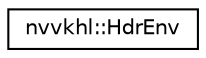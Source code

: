 digraph "Graphical Class Hierarchy"
{
 // LATEX_PDF_SIZE
  edge [fontname="Helvetica",fontsize="10",labelfontname="Helvetica",labelfontsize="10"];
  node [fontname="Helvetica",fontsize="10",shape=record];
  rankdir="LR";
  Node0 [label="nvvkhl::HdrEnv",height=0.2,width=0.4,color="black", fillcolor="white", style="filled",URL="$classnvvkhl_1_1_hdr_env.html",tooltip=" "];
}

